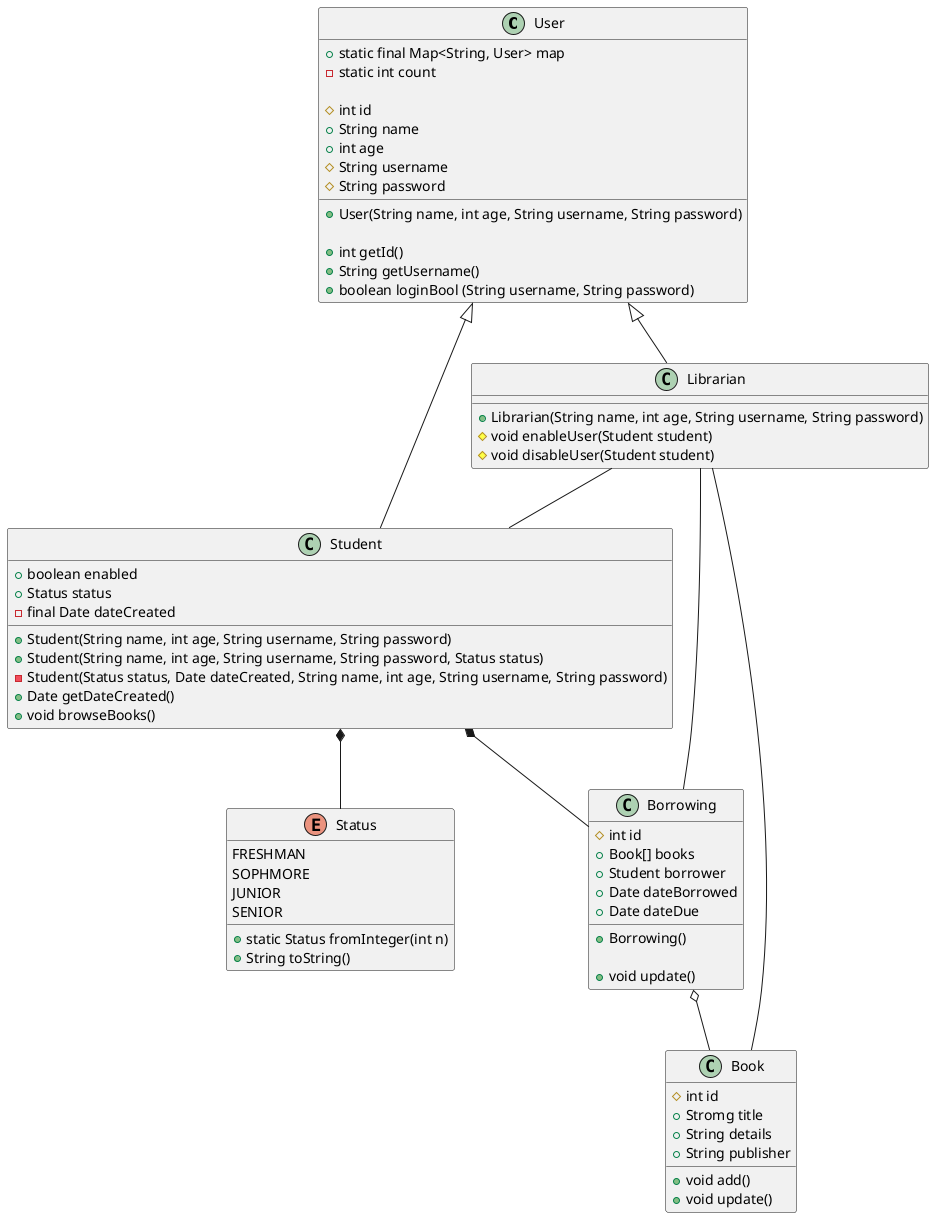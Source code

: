 @startuml

class User {
    + static final Map<String, User> map
    - static int count

    # int id
    + String name
    + int age
    # String username
    # String password

    + User(String name, int age, String username, String password)

    + int getId()
    + String getUsername()
    + boolean loginBool (String username, String password)
}

class Librarian {
    + Librarian(String name, int age, String username, String password)
    # void enableUser(Student student)
    # void disableUser(Student student)
}

class Student {
    + boolean enabled
    + Status status
    - final Date dateCreated

    + Student(String name, int age, String username, String password)
    + Student(String name, int age, String username, String password, Status status)
    - Student(Status status, Date dateCreated, String name, int age, String username, String password)


    + Date getDateCreated()
    + void browseBooks()
}

enum Status {
        FRESHMAN
        SOPHMORE
        JUNIOR
        SENIOR

        + static Status fromInteger(int n)
        + String toString()
}

class Borrowing {
    # int id
    + Book[] books
    + Student borrower
    + Date dateBorrowed
    + Date dateDue

    + Borrowing()

    + void update()
}

class Book {
    # int id
    + Stromg title
    + String details
    + String publisher

    + void add()
    + void update()
}

User <|-- Student
User <|-- Librarian
Student *-- Status
Student *-- Borrowing
Borrowing -- Librarian
Borrowing o-- Book
Librarian -- Student
Book -- Librarian

@enduml